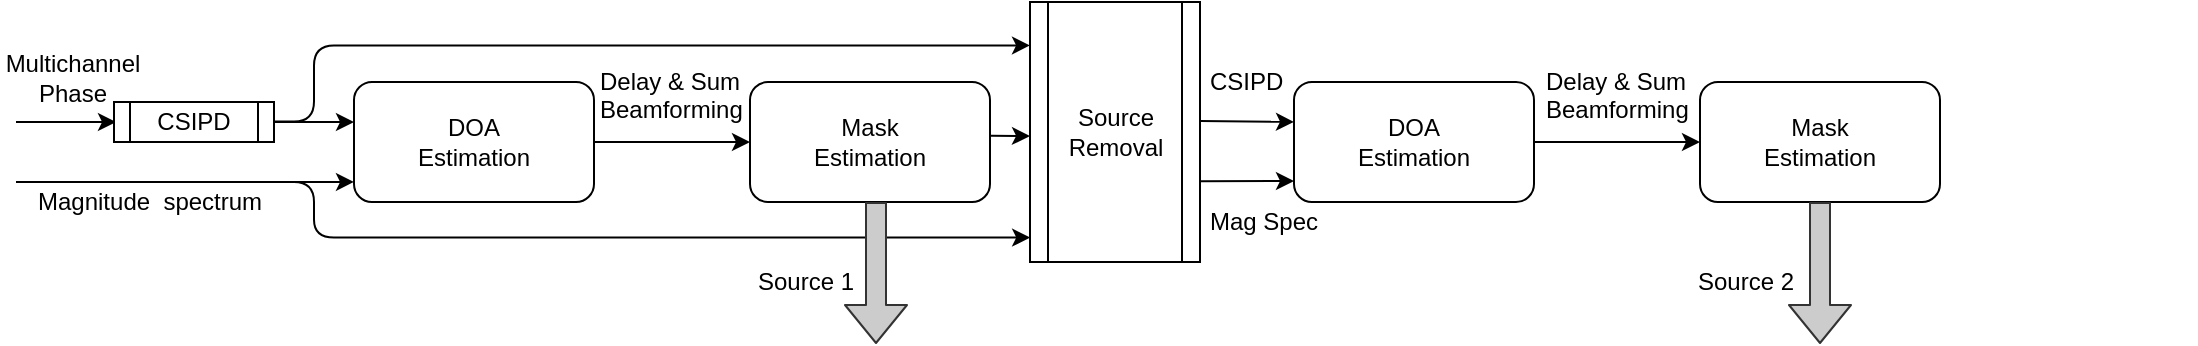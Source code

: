 <mxfile version="12.1.0" type="github" pages="1"><diagram id="od8Y8C4DSqS_Qob8x_1s" name="Page-1"><mxGraphModel dx="1312" dy="795" grid="1" gridSize="10" guides="1" tooltips="1" connect="1" arrows="1" fold="1" page="1" pageScale="1" pageWidth="1169" pageHeight="827" math="0" shadow="0"><root><mxCell id="0"/><mxCell id="1" parent="0"/><mxCell id="fAk3uDWp7C3FxuoYsQkG-1" value="&lt;div&gt;DOA&lt;/div&gt;&lt;div&gt;Estimation&lt;br&gt;&lt;/div&gt;" style="rounded=1;whiteSpace=wrap;html=1;shadow=0;glass=0;comic=0;" parent="1" vertex="1"><mxGeometry x="208" y="80" width="120" height="60" as="geometry"/></mxCell><mxCell id="fAk3uDWp7C3FxuoYsQkG-2" value="&lt;div&gt;Mask&lt;/div&gt;&lt;div&gt;Estimation&lt;/div&gt;" style="rounded=1;whiteSpace=wrap;html=1;" parent="1" vertex="1"><mxGeometry x="406" y="80" width="120" height="60" as="geometry"/></mxCell><mxCell id="fAk3uDWp7C3FxuoYsQkG-11" value="&lt;div&gt;Delay &amp;amp; Sum&lt;/div&gt;&lt;div&gt;Beamforming&lt;br&gt;&lt;/div&gt;" style="text;html=1;resizable=0;points=[];autosize=1;align=left;verticalAlign=top;spacingTop=-4;" parent="1" vertex="1"><mxGeometry x="329" y="70" width="80" height="30" as="geometry"/></mxCell><mxCell id="fAk3uDWp7C3FxuoYsQkG-16" value="" style="endArrow=classic;html=1;" parent="1" edge="1"><mxGeometry width="50" height="50" relative="1" as="geometry"><mxPoint x="39" y="100" as="sourcePoint"/><mxPoint x="89" y="100" as="targetPoint"/></mxGeometry></mxCell><mxCell id="fAk3uDWp7C3FxuoYsQkG-18" value="&lt;div&gt;Multichannel&lt;br&gt;&lt;/div&gt;&lt;div&gt;Phase&lt;/div&gt;" style="text;html=1;resizable=0;points=[];align=center;verticalAlign=middle;labelBackgroundColor=#ffffff;" parent="fAk3uDWp7C3FxuoYsQkG-16" vertex="1" connectable="0"><mxGeometry x="-0.419" relative="1" as="geometry"><mxPoint x="13.5" y="-22" as="offset"/></mxGeometry></mxCell><mxCell id="fAk3uDWp7C3FxuoYsQkG-17" value="" style="endArrow=classic;html=1;entryX=0;entryY=0.833;entryDx=0;entryDy=0;entryPerimeter=0;" parent="1" target="fAk3uDWp7C3FxuoYsQkG-1" edge="1"><mxGeometry width="50" height="50" relative="1" as="geometry"><mxPoint x="39" y="130" as="sourcePoint"/><mxPoint x="89" y="130" as="targetPoint"/></mxGeometry></mxCell><mxCell id="fAk3uDWp7C3FxuoYsQkG-23" style="edgeStyle=orthogonalEdgeStyle;rounded=0;orthogonalLoop=1;jettySize=auto;html=1;" parent="1" source="fAk3uDWp7C3FxuoYsQkG-22" edge="1"><mxGeometry relative="1" as="geometry"><mxPoint x="208" y="100" as="targetPoint"/></mxGeometry></mxCell><mxCell id="fAk3uDWp7C3FxuoYsQkG-22" value="&lt;div&gt;CSIPD&lt;br&gt;&lt;/div&gt;" style="shape=process;whiteSpace=wrap;html=1;backgroundOutline=1;" parent="1" vertex="1"><mxGeometry x="88" y="90" width="80" height="20" as="geometry"/></mxCell><mxCell id="fAk3uDWp7C3FxuoYsQkG-24" value="Magnitude&amp;nbsp; spectrum" style="text;html=1;resizable=0;points=[];autosize=1;align=left;verticalAlign=top;spacingTop=-4;" parent="1" vertex="1"><mxGeometry x="48" y="130" width="130" height="20" as="geometry"/></mxCell><mxCell id="fAk3uDWp7C3FxuoYsQkG-25" value="" style="endArrow=classic;html=1;exitX=1;exitY=0.5;exitDx=0;exitDy=0;entryX=0;entryY=0.5;entryDx=0;entryDy=0;" parent="1" source="fAk3uDWp7C3FxuoYsQkG-1" target="fAk3uDWp7C3FxuoYsQkG-2" edge="1"><mxGeometry width="50" height="50" relative="1" as="geometry"><mxPoint x="338" y="150" as="sourcePoint"/><mxPoint x="388" y="100" as="targetPoint"/></mxGeometry></mxCell><mxCell id="fAk3uDWp7C3FxuoYsQkG-26" value="" style="edgeStyle=elbowEdgeStyle;elbow=horizontal;endArrow=classic;html=1;exitX=1.021;exitY=0.067;exitDx=0;exitDy=0;exitPerimeter=0;entryX=0;entryY=0.167;entryDx=0;entryDy=0;entryPerimeter=0;" parent="1" target="fAk3uDWp7C3FxuoYsQkG-27" edge="1"><mxGeometry width="50" height="50" relative="1" as="geometry"><mxPoint x="168.182" y="99.81" as="sourcePoint"/><mxPoint x="586.5" y="48.5" as="targetPoint"/><Array as="points"><mxPoint x="188" y="80"/><mxPoint x="196.5" y="58.5"/></Array></mxGeometry></mxCell><mxCell id="fAk3uDWp7C3FxuoYsQkG-27" value="&lt;div&gt;Source&lt;/div&gt;&lt;div&gt;Removal&lt;br&gt;&lt;/div&gt;" style="shape=process;whiteSpace=wrap;html=1;backgroundOutline=1;" parent="1" vertex="1"><mxGeometry x="546" y="40" width="85" height="130" as="geometry"/></mxCell><mxCell id="fAk3uDWp7C3FxuoYsQkG-28" value="" style="edgeStyle=elbowEdgeStyle;elbow=horizontal;endArrow=classic;html=1;exitX=0.82;exitY=-0.003;exitDx=0;exitDy=0;exitPerimeter=0;entryX=0.001;entryY=0.906;entryDx=0;entryDy=0;entryPerimeter=0;" parent="1" source="fAk3uDWp7C3FxuoYsQkG-24" target="fAk3uDWp7C3FxuoYsQkG-27" edge="1"><mxGeometry width="50" height="50" relative="1" as="geometry"><mxPoint x="163.667" y="130.333" as="sourcePoint"/><mxPoint x="578" y="157" as="targetPoint"/><Array as="points"><mxPoint x="188" y="150"/><mxPoint x="168" y="130"/><mxPoint x="187" y="140"/></Array></mxGeometry></mxCell><mxCell id="fAk3uDWp7C3FxuoYsQkG-29" value="&lt;div&gt;DOA&lt;/div&gt;&lt;div&gt;Estimation&lt;br&gt;&lt;/div&gt;" style="rounded=1;whiteSpace=wrap;html=1;" parent="1" vertex="1"><mxGeometry x="678" y="80" width="120" height="60" as="geometry"/></mxCell><mxCell id="fAk3uDWp7C3FxuoYsQkG-30" value="&lt;div&gt;Mask&lt;/div&gt;&lt;div&gt;Estimation&lt;/div&gt;" style="rounded=1;whiteSpace=wrap;html=1;" parent="1" vertex="1"><mxGeometry x="881" y="80" width="120" height="60" as="geometry"/></mxCell><mxCell id="fAk3uDWp7C3FxuoYsQkG-31" value="&lt;div&gt;Delay &amp;amp; Sum&lt;/div&gt;&lt;div&gt;Beamforming&lt;br&gt;&lt;/div&gt;" style="text;html=1;resizable=0;points=[];autosize=1;align=left;verticalAlign=top;spacingTop=-4;" parent="1" vertex="1"><mxGeometry x="802" y="70" width="80" height="30" as="geometry"/></mxCell><mxCell id="fAk3uDWp7C3FxuoYsQkG-32" value="" style="endArrow=classic;html=1;exitX=1;exitY=0.5;exitDx=0;exitDy=0;entryX=0;entryY=0.5;entryDx=0;entryDy=0;" parent="1" source="fAk3uDWp7C3FxuoYsQkG-29" target="fAk3uDWp7C3FxuoYsQkG-30" edge="1"><mxGeometry width="50" height="50" relative="1" as="geometry"><mxPoint x="808" y="150" as="sourcePoint"/><mxPoint x="858" y="100" as="targetPoint"/></mxGeometry></mxCell><mxCell id="BpN_kunuUldj0sohHr4y-5" value="" style="endArrow=classic;html=1;entryX=0;entryY=0.333;entryDx=0;entryDy=0;entryPerimeter=0;" parent="1" target="fAk3uDWp7C3FxuoYsQkG-29" edge="1"><mxGeometry width="50" height="50" relative="1" as="geometry"><mxPoint x="631" y="99.5" as="sourcePoint"/><mxPoint x="668" y="100" as="targetPoint"/></mxGeometry></mxCell><mxCell id="BpN_kunuUldj0sohHr4y-8" value="" style="endArrow=classic;html=1;exitX=1.007;exitY=0.689;exitDx=0;exitDy=0;exitPerimeter=0;entryX=0;entryY=0.825;entryDx=0;entryDy=0;entryPerimeter=0;" parent="1" target="fAk3uDWp7C3FxuoYsQkG-29" edge="1"><mxGeometry width="50" height="50" relative="1" as="geometry"><mxPoint x="630.595" y="129.57" as="sourcePoint"/><mxPoint x="667" y="129.5" as="targetPoint"/></mxGeometry></mxCell><mxCell id="BpN_kunuUldj0sohHr4y-9" value="CSIPD" style="text;html=1;resizable=0;points=[];autosize=1;align=left;verticalAlign=top;spacingTop=-4;" parent="1" vertex="1"><mxGeometry x="634" y="70" width="50" height="20" as="geometry"/></mxCell><mxCell id="BpN_kunuUldj0sohHr4y-11" value="" style="endArrow=classic;html=1;exitX=1.003;exitY=0.448;exitDx=0;exitDy=0;exitPerimeter=0;" parent="1" source="fAk3uDWp7C3FxuoYsQkG-2" edge="1"><mxGeometry width="50" height="50" relative="1" as="geometry"><mxPoint x="508" y="150" as="sourcePoint"/><mxPoint x="546" y="107" as="targetPoint"/></mxGeometry></mxCell><mxCell id="BpN_kunuUldj0sohHr4y-12" value="Mag Spec" style="text;html=1;resizable=0;points=[];autosize=1;align=left;verticalAlign=top;spacingTop=-4;" parent="1" vertex="1"><mxGeometry x="634" y="140" width="70" height="20" as="geometry"/></mxCell><mxCell id="BpN_kunuUldj0sohHr4y-13" value="" style="shape=flexArrow;endArrow=classic;html=1;exitX=0.45;exitY=0.999;exitDx=0;exitDy=0;exitPerimeter=0;fillColor=#CCCCCC;strokeColor=#333333;" parent="1" edge="1"><mxGeometry width="50" height="50" relative="1" as="geometry"><mxPoint x="469" y="139.94" as="sourcePoint"/><mxPoint x="469" y="211" as="targetPoint"/></mxGeometry></mxCell><mxCell id="BpN_kunuUldj0sohHr4y-14" value="" style="shape=flexArrow;endArrow=classic;html=1;exitX=0.45;exitY=0.999;exitDx=0;exitDy=0;exitPerimeter=0;fillColor=#CCCCCC;strokeColor=#333333;" parent="1" edge="1"><mxGeometry width="50" height="50" relative="1" as="geometry"><mxPoint x="941" y="139.94" as="sourcePoint"/><mxPoint x="941" y="211" as="targetPoint"/></mxGeometry></mxCell><mxCell id="BpN_kunuUldj0sohHr4y-15" value="&lt;div&gt;Source 1&lt;/div&gt;&lt;div&gt;&lt;br&gt;&lt;/div&gt;" style="text;html=1;resizable=0;points=[];autosize=1;align=left;verticalAlign=top;spacingTop=-4;" parent="1" vertex="1"><mxGeometry x="408" y="170" width="60" height="30" as="geometry"/></mxCell><mxCell id="BpN_kunuUldj0sohHr4y-16" value="&lt;div&gt;Source 2&lt;br&gt;&lt;/div&gt;" style="text;html=1;resizable=0;points=[];autosize=1;align=left;verticalAlign=top;spacingTop=-4;" parent="1" vertex="1"><mxGeometry x="878" y="170" width="60" height="20" as="geometry"/></mxCell><mxCell id="a5M3Ul1GQjcWvPVs12yN-3" value="" style="shape=image;html=1;verticalAlign=top;verticalLabelPosition=bottom;labelBackgroundColor=#ffffff;imageAspect=0;aspect=fixed;image=https://cdn2.iconfinder.com/data/icons/arrows-and-universal-actions-icon-set/256/more-128.png" vertex="1" parent="1"><mxGeometry x="1001" y="42" width="128" height="128" as="geometry"/></mxCell></root></mxGraphModel></diagram></mxfile>